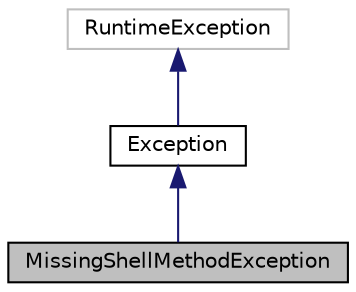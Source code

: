digraph "MissingShellMethodException"
{
  edge [fontname="Helvetica",fontsize="10",labelfontname="Helvetica",labelfontsize="10"];
  node [fontname="Helvetica",fontsize="10",shape=record];
  Node1 [label="MissingShellMethodException",height=0.2,width=0.4,color="black", fillcolor="grey75", style="filled", fontcolor="black"];
  Node2 -> Node1 [dir="back",color="midnightblue",fontsize="10",style="solid",fontname="Helvetica"];
  Node2 [label="Exception",height=0.2,width=0.4,color="black", fillcolor="white", style="filled",URL="$class_cake_1_1_core_1_1_exception_1_1_exception.html"];
  Node3 -> Node2 [dir="back",color="midnightblue",fontsize="10",style="solid",fontname="Helvetica"];
  Node3 [label="RuntimeException",height=0.2,width=0.4,color="grey75", fillcolor="white", style="filled"];
}
